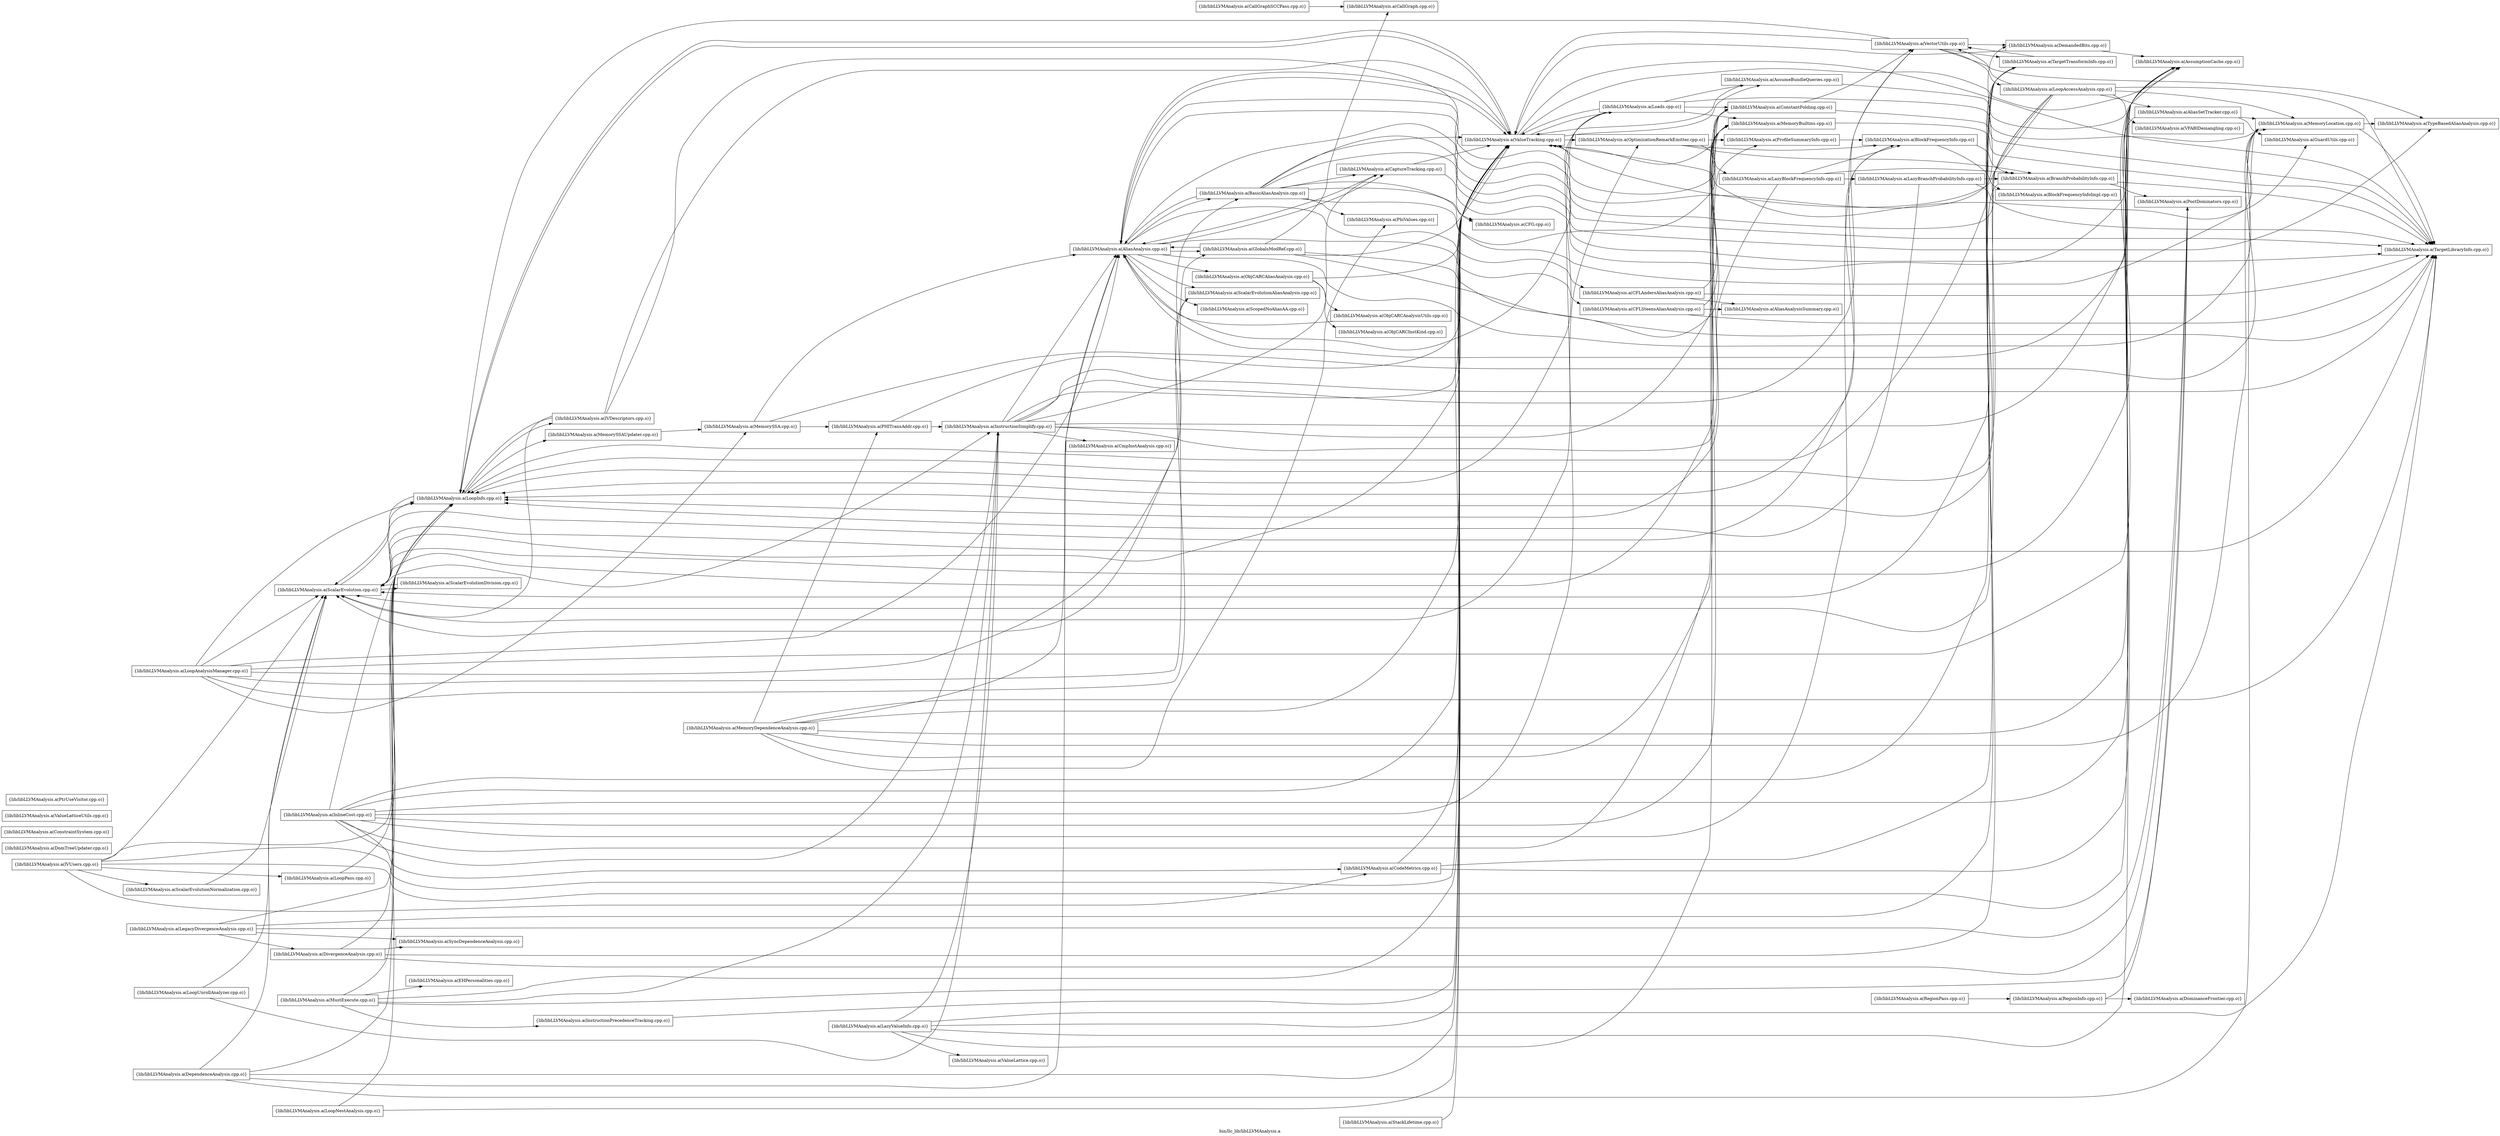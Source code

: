digraph "bin/llc_lib/libLLVMAnalysis.a" {
	label="bin/llc_lib/libLLVMAnalysis.a";
	rankdir=LR;

	Node0x5622ae59c5f8 [shape=record,shape=box,group=0,label="{lib/libLLVMAnalysis.a(TargetLibraryInfo.cpp.o)}"];
	Node0x5622ae599588 [shape=record,shape=box,group=0,label="{lib/libLLVMAnalysis.a(EHPersonalities.cpp.o)}"];
	Node0x5622ae582748 [shape=record,shape=box,group=0,label="{lib/libLLVMAnalysis.a(VectorUtils.cpp.o)}"];
	Node0x5622ae582748 -> Node0x5622ae5957f8;
	Node0x5622ae582748 -> Node0x5622ae5970f8;
	Node0x5622ae582748 -> Node0x5622ae593c28;
	Node0x5622ae582748 -> Node0x5622ae59aa78;
	Node0x5622ae582748 -> Node0x5622ae59b6f8;
	Node0x5622ae582748 -> Node0x5622ae5993a8;
	Node0x5622ae582748 -> Node0x5622ae581b68;
	Node0x5622ae59aa78 [shape=record,shape=box,group=0,label="{lib/libLLVMAnalysis.a(TargetTransformInfo.cpp.o)}"];
	Node0x5622ae59aa78 -> Node0x5622ae5957f8;
	Node0x5622ae59aa78 -> Node0x5622ae593c28;
	Node0x5622ae59aa78 -> Node0x5622ae582748;
	Node0x5622ae5993a8 [shape=record,shape=box,group=0,label="{lib/libLLVMAnalysis.a(ValueTracking.cpp.o)}"];
	Node0x5622ae5993a8 -> Node0x5622ae581258;
	Node0x5622ae5993a8 -> Node0x5622ae582018;
	Node0x5622ae5993a8 -> Node0x5622ae5957f8;
	Node0x5622ae5993a8 -> Node0x5622ae59c5f8;
	Node0x5622ae5993a8 -> Node0x5622ae599f88;
	Node0x5622ae5993a8 -> Node0x5622ae5984f8;
	Node0x5622ae5993a8 -> Node0x5622ae5835a8;
	Node0x5622ae5993a8 -> Node0x5622ae582068;
	Node0x5622ae58a538 [shape=record,shape=box,group=0,label="{lib/libLLVMAnalysis.a(ProfileSummaryInfo.cpp.o)}"];
	Node0x5622ae58a538 -> Node0x5622ae5898b8;
	Node0x5622ae581258 [shape=record,shape=box,group=0,label="{lib/libLLVMAnalysis.a(AliasAnalysis.cpp.o)}"];
	Node0x5622ae581258 -> Node0x5622ae5805d8;
	Node0x5622ae581258 -> Node0x5622ae581ca8;
	Node0x5622ae581258 -> Node0x5622ae582ba8;
	Node0x5622ae581258 -> Node0x5622ae583378;
	Node0x5622ae581258 -> Node0x5622ae599da8;
	Node0x5622ae581258 -> Node0x5622ae593228;
	Node0x5622ae581258 -> Node0x5622ae588a58;
	Node0x5622ae581258 -> Node0x5622ae59bc48;
	Node0x5622ae581258 -> Node0x5622ae59c5f8;
	Node0x5622ae581258 -> Node0x5622ae59b6f8;
	Node0x5622ae581258 -> Node0x5622ae599b78;
	Node0x5622ae581258 -> Node0x5622ae5993a8;
	Node0x5622ae5849f8 [shape=record,shape=box,group=0,label="{lib/libLLVMAnalysis.a(DomTreeUpdater.cpp.o)}"];
	Node0x5622ae5957f8 [shape=record,shape=box,group=0,label="{lib/libLLVMAnalysis.a(LoopInfo.cpp.o)}"];
	Node0x5622ae5957f8 -> Node0x5622ae596478;
	Node0x5622ae5957f8 -> Node0x5622ae593e08;
	Node0x5622ae5957f8 -> Node0x5622ae593c28;
	Node0x5622ae5957f8 -> Node0x5622ae5993a8;
	Node0x5622ae593c28 [shape=record,shape=box,group=0,label="{lib/libLLVMAnalysis.a(ScalarEvolution.cpp.o)}"];
	Node0x5622ae593c28 -> Node0x5622ae582018;
	Node0x5622ae593c28 -> Node0x5622ae5957f8;
	Node0x5622ae593c28 -> Node0x5622ae5973c8;
	Node0x5622ae593c28 -> Node0x5622ae586ed8;
	Node0x5622ae593c28 -> Node0x5622ae59cd28;
	Node0x5622ae593c28 -> Node0x5622ae59c5f8;
	Node0x5622ae593c28 -> Node0x5622ae5993a8;
	Node0x5622ae5805d8 [shape=record,shape=box,group=0,label="{lib/libLLVMAnalysis.a(BasicAliasAnalysis.cpp.o)}"];
	Node0x5622ae5805d8 -> Node0x5622ae581258;
	Node0x5622ae5805d8 -> Node0x5622ae582018;
	Node0x5622ae5805d8 -> Node0x5622ae582798;
	Node0x5622ae5805d8 -> Node0x5622ae583378;
	Node0x5622ae5805d8 -> Node0x5622ae597d78;
	Node0x5622ae5805d8 -> Node0x5622ae593228;
	Node0x5622ae5805d8 -> Node0x5622ae58a768;
	Node0x5622ae5805d8 -> Node0x5622ae59c5f8;
	Node0x5622ae5805d8 -> Node0x5622ae5993a8;
	Node0x5622ae581ca8 [shape=record,shape=box,group=0,label="{lib/libLLVMAnalysis.a(CFLAndersAliasAnalysis.cpp.o)}"];
	Node0x5622ae581ca8 -> Node0x5622ae583788;
	Node0x5622ae581ca8 -> Node0x5622ae597d78;
	Node0x5622ae581ca8 -> Node0x5622ae59c5f8;
	Node0x5622ae582ba8 [shape=record,shape=box,group=0,label="{lib/libLLVMAnalysis.a(CFLSteensAliasAnalysis.cpp.o)}"];
	Node0x5622ae582ba8 -> Node0x5622ae583788;
	Node0x5622ae582ba8 -> Node0x5622ae597d78;
	Node0x5622ae582ba8 -> Node0x5622ae59c5f8;
	Node0x5622ae583378 [shape=record,shape=box,group=0,label="{lib/libLLVMAnalysis.a(CaptureTracking.cpp.o)}"];
	Node0x5622ae583378 -> Node0x5622ae581258;
	Node0x5622ae583378 -> Node0x5622ae582798;
	Node0x5622ae583378 -> Node0x5622ae5993a8;
	Node0x5622ae599da8 [shape=record,shape=box,group=0,label="{lib/libLLVMAnalysis.a(GlobalsModRef.cpp.o)}"];
	Node0x5622ae599da8 -> Node0x5622ae581258;
	Node0x5622ae599da8 -> Node0x5622ae595ac8;
	Node0x5622ae599da8 -> Node0x5622ae597d78;
	Node0x5622ae599da8 -> Node0x5622ae59c5f8;
	Node0x5622ae599da8 -> Node0x5622ae5993a8;
	Node0x5622ae593228 [shape=record,shape=box,group=0,label="{lib/libLLVMAnalysis.a(MemoryLocation.cpp.o)}"];
	Node0x5622ae593228 -> Node0x5622ae59c5f8;
	Node0x5622ae593228 -> Node0x5622ae59b6f8;
	Node0x5622ae588a58 [shape=record,shape=box,group=0,label="{lib/libLLVMAnalysis.a(ObjCARCAliasAnalysis.cpp.o)}"];
	Node0x5622ae588a58 -> Node0x5622ae5882d8;
	Node0x5622ae588a58 -> Node0x5622ae587298;
	Node0x5622ae588a58 -> Node0x5622ae5993a8;
	Node0x5622ae59bc48 [shape=record,shape=box,group=0,label="{lib/libLLVMAnalysis.a(ScalarEvolutionAliasAnalysis.cpp.o)}"];
	Node0x5622ae59bc48 -> Node0x5622ae593c28;
	Node0x5622ae59b6f8 [shape=record,shape=box,group=0,label="{lib/libLLVMAnalysis.a(TypeBasedAliasAnalysis.cpp.o)}"];
	Node0x5622ae599b78 [shape=record,shape=box,group=0,label="{lib/libLLVMAnalysis.a(ScopedNoAliasAA.cpp.o)}"];
	Node0x5622ae582018 [shape=record,shape=box,group=0,label="{lib/libLLVMAnalysis.a(AssumptionCache.cpp.o)}"];
	Node0x5622ae582798 [shape=record,shape=box,group=0,label="{lib/libLLVMAnalysis.a(CFG.cpp.o)}"];
	Node0x5622ae597d78 [shape=record,shape=box,group=0,label="{lib/libLLVMAnalysis.a(MemoryBuiltins.cpp.o)}"];
	Node0x5622ae597d78 -> Node0x5622ae59c5f8;
	Node0x5622ae597d78 -> Node0x5622ae5993a8;
	Node0x5622ae58a768 [shape=record,shape=box,group=0,label="{lib/libLLVMAnalysis.a(PhiValues.cpp.o)}"];
	Node0x5622ae583788 [shape=record,shape=box,group=0,label="{lib/libLLVMAnalysis.a(AliasAnalysisSummary.cpp.o)}"];
	Node0x5622ae595ac8 [shape=record,shape=box,group=0,label="{lib/libLLVMAnalysis.a(CallGraph.cpp.o)}"];
	Node0x5622ae596478 [shape=record,shape=box,group=0,label="{lib/libLLVMAnalysis.a(IVDescriptors.cpp.o)}"];
	Node0x5622ae596478 -> Node0x5622ae5957f8;
	Node0x5622ae596478 -> Node0x5622ae5970f8;
	Node0x5622ae596478 -> Node0x5622ae593c28;
	Node0x5622ae596478 -> Node0x5622ae5993a8;
	Node0x5622ae593e08 [shape=record,shape=box,group=0,label="{lib/libLLVMAnalysis.a(MemorySSAUpdater.cpp.o)}"];
	Node0x5622ae593e08 -> Node0x5622ae594b28;
	Node0x5622ae5970f8 [shape=record,shape=box,group=0,label="{lib/libLLVMAnalysis.a(DemandedBits.cpp.o)}"];
	Node0x5622ae5970f8 -> Node0x5622ae582018;
	Node0x5622ae5970f8 -> Node0x5622ae5993a8;
	Node0x5622ae5973c8 [shape=record,shape=box,group=0,label="{lib/libLLVMAnalysis.a(ConstantFolding.cpp.o)}"];
	Node0x5622ae5973c8 -> Node0x5622ae59c5f8;
	Node0x5622ae5973c8 -> Node0x5622ae5993a8;
	Node0x5622ae5973c8 -> Node0x5622ae582748;
	Node0x5622ae594b28 [shape=record,shape=box,group=0,label="{lib/libLLVMAnalysis.a(MemorySSA.cpp.o)}"];
	Node0x5622ae594b28 -> Node0x5622ae581258;
	Node0x5622ae594b28 -> Node0x5622ae593228;
	Node0x5622ae594b28 -> Node0x5622ae5874c8;
	Node0x5622ae5874c8 [shape=record,shape=box,group=0,label="{lib/libLLVMAnalysis.a(PHITransAddr.cpp.o)}"];
	Node0x5622ae5874c8 -> Node0x5622ae586ed8;
	Node0x5622ae5874c8 -> Node0x5622ae5993a8;
	Node0x5622ae5882d8 [shape=record,shape=box,group=0,label="{lib/libLLVMAnalysis.a(ObjCARCAnalysisUtils.cpp.o)}"];
	Node0x5622ae5882d8 -> Node0x5622ae581258;
	Node0x5622ae587298 [shape=record,shape=box,group=0,label="{lib/libLLVMAnalysis.a(ObjCARCInstKind.cpp.o)}"];
	Node0x5622ae586ed8 [shape=record,shape=box,group=0,label="{lib/libLLVMAnalysis.a(InstructionSimplify.cpp.o)}"];
	Node0x5622ae586ed8 -> Node0x5622ae581258;
	Node0x5622ae586ed8 -> Node0x5622ae582018;
	Node0x5622ae586ed8 -> Node0x5622ae583378;
	Node0x5622ae586ed8 -> Node0x5622ae597d78;
	Node0x5622ae586ed8 -> Node0x5622ae5973c8;
	Node0x5622ae586ed8 -> Node0x5622ae58b488;
	Node0x5622ae586ed8 -> Node0x5622ae59c5f8;
	Node0x5622ae586ed8 -> Node0x5622ae5993a8;
	Node0x5622ae586ed8 -> Node0x5622ae582748;
	Node0x5622ae58b488 [shape=record,shape=box,group=0,label="{lib/libLLVMAnalysis.a(CmpInstAnalysis.cpp.o)}"];
	Node0x5622ae5898b8 [shape=record,shape=box,group=0,label="{lib/libLLVMAnalysis.a(BlockFrequencyInfo.cpp.o)}"];
	Node0x5622ae5898b8 -> Node0x5622ae5957f8;
	Node0x5622ae5898b8 -> Node0x5622ae589638;
	Node0x5622ae5898b8 -> Node0x5622ae593e58;
	Node0x5622ae589638 [shape=record,shape=box,group=0,label="{lib/libLLVMAnalysis.a(BranchProbabilityInfo.cpp.o)}"];
	Node0x5622ae589638 -> Node0x5622ae5957f8;
	Node0x5622ae589638 -> Node0x5622ae589188;
	Node0x5622ae589638 -> Node0x5622ae59c5f8;
	Node0x5622ae593e58 [shape=record,shape=box,group=0,label="{lib/libLLVMAnalysis.a(BlockFrequencyInfoImpl.cpp.o)}"];
	Node0x5622ae589188 [shape=record,shape=box,group=0,label="{lib/libLLVMAnalysis.a(PostDominators.cpp.o)}"];
	Node0x5622ae59cd28 [shape=record,shape=box,group=0,label="{lib/libLLVMAnalysis.a(ScalarEvolutionDivision.cpp.o)}"];
	Node0x5622ae59cd28 -> Node0x5622ae593c28;
	Node0x5622ae599f88 [shape=record,shape=box,group=0,label="{lib/libLLVMAnalysis.a(Loads.cpp.o)}"];
	Node0x5622ae599f88 -> Node0x5622ae581258;
	Node0x5622ae599f88 -> Node0x5622ae5957f8;
	Node0x5622ae599f88 -> Node0x5622ae597d78;
	Node0x5622ae599f88 -> Node0x5622ae5973c8;
	Node0x5622ae599f88 -> Node0x5622ae593228;
	Node0x5622ae599f88 -> Node0x5622ae593c28;
	Node0x5622ae599f88 -> Node0x5622ae5993a8;
	Node0x5622ae599f88 -> Node0x5622ae5984f8;
	Node0x5622ae5984f8 [shape=record,shape=box,group=0,label="{lib/libLLVMAnalysis.a(AssumeBundleQueries.cpp.o)}"];
	Node0x5622ae5984f8 -> Node0x5622ae582018;
	Node0x5622ae5984f8 -> Node0x5622ae5993a8;
	Node0x5622ae5835a8 [shape=record,shape=box,group=0,label="{lib/libLLVMAnalysis.a(OptimizationRemarkEmitter.cpp.o)}"];
	Node0x5622ae5835a8 -> Node0x5622ae58a538;
	Node0x5622ae5835a8 -> Node0x5622ae5898b8;
	Node0x5622ae5835a8 -> Node0x5622ae589638;
	Node0x5622ae5835a8 -> Node0x5622ae583cd8;
	Node0x5622ae582068 [shape=record,shape=box,group=0,label="{lib/libLLVMAnalysis.a(GuardUtils.cpp.o)}"];
	Node0x5622ae583cd8 [shape=record,shape=box,group=0,label="{lib/libLLVMAnalysis.a(LazyBlockFrequencyInfo.cpp.o)}"];
	Node0x5622ae583cd8 -> Node0x5622ae5957f8;
	Node0x5622ae583cd8 -> Node0x5622ae5898b8;
	Node0x5622ae583cd8 -> Node0x5622ae589638;
	Node0x5622ae583cd8 -> Node0x5622ae583058;
	Node0x5622ae583058 [shape=record,shape=box,group=0,label="{lib/libLLVMAnalysis.a(LazyBranchProbabilityInfo.cpp.o)}"];
	Node0x5622ae583058 -> Node0x5622ae5957f8;
	Node0x5622ae583058 -> Node0x5622ae589638;
	Node0x5622ae583058 -> Node0x5622ae59c5f8;
	Node0x5622ae581b68 [shape=record,shape=box,group=0,label="{lib/libLLVMAnalysis.a(LoopAccessAnalysis.cpp.o)}"];
	Node0x5622ae581b68 -> Node0x5622ae581258;
	Node0x5622ae581b68 -> Node0x5622ae5957f8;
	Node0x5622ae581b68 -> Node0x5622ae593228;
	Node0x5622ae581b68 -> Node0x5622ae593c28;
	Node0x5622ae581b68 -> Node0x5622ae59c5f8;
	Node0x5622ae581b68 -> Node0x5622ae5993a8;
	Node0x5622ae581b68 -> Node0x5622ae582748;
	Node0x5622ae581b68 -> Node0x5622ae585d08;
	Node0x5622ae581b68 -> Node0x5622ae5854e8;
	Node0x5622ae585d08 [shape=record,shape=box,group=0,label="{lib/libLLVMAnalysis.a(AliasSetTracker.cpp.o)}"];
	Node0x5622ae585d08 -> Node0x5622ae581258;
	Node0x5622ae585d08 -> Node0x5622ae593228;
	Node0x5622ae585d08 -> Node0x5622ae582068;
	Node0x5622ae5854e8 [shape=record,shape=box,group=0,label="{lib/libLLVMAnalysis.a(VFABIDemangling.cpp.o)}"];
	Node0x5622ae58d508 [shape=record,shape=box,group=0,label="{lib/libLLVMAnalysis.a(DominanceFrontier.cpp.o)}"];
	Node0x5622ae58ba78 [shape=record,shape=box,group=0,label="{lib/libLLVMAnalysis.a(IVUsers.cpp.o)}"];
	Node0x5622ae58ba78 -> Node0x5622ae582018;
	Node0x5622ae58ba78 -> Node0x5622ae5957f8;
	Node0x5622ae58ba78 -> Node0x5622ae593c28;
	Node0x5622ae58ba78 -> Node0x5622ae5993a8;
	Node0x5622ae58ba78 -> Node0x5622ae58c4c8;
	Node0x5622ae58ba78 -> Node0x5622ae58ac18;
	Node0x5622ae58ba78 -> Node0x5622ae599538;
	Node0x5622ae599768 [shape=record,shape=box,group=0,label="{lib/libLLVMAnalysis.a(MemoryDependenceAnalysis.cpp.o)}"];
	Node0x5622ae599768 -> Node0x5622ae581258;
	Node0x5622ae599768 -> Node0x5622ae582018;
	Node0x5622ae599768 -> Node0x5622ae597d78;
	Node0x5622ae599768 -> Node0x5622ae593228;
	Node0x5622ae599768 -> Node0x5622ae5874c8;
	Node0x5622ae599768 -> Node0x5622ae58a768;
	Node0x5622ae599768 -> Node0x5622ae59c5f8;
	Node0x5622ae599768 -> Node0x5622ae5993a8;
	Node0x5622ae58c4c8 [shape=record,shape=box,group=0,label="{lib/libLLVMAnalysis.a(LoopPass.cpp.o)}"];
	Node0x5622ae58c4c8 -> Node0x5622ae5957f8;
	Node0x5622ae58ac18 [shape=record,shape=box,group=0,label="{lib/libLLVMAnalysis.a(ScalarEvolutionNormalization.cpp.o)}"];
	Node0x5622ae58ac18 -> Node0x5622ae593c28;
	Node0x5622ae599538 [shape=record,shape=box,group=0,label="{lib/libLLVMAnalysis.a(CodeMetrics.cpp.o)}"];
	Node0x5622ae599538 -> Node0x5622ae582018;
	Node0x5622ae599538 -> Node0x5622ae59aa78;
	Node0x5622ae599538 -> Node0x5622ae5993a8;
	Node0x5622ae59ff28 [shape=record,shape=box,group=0,label="{lib/libLLVMAnalysis.a(StackLifetime.cpp.o)}"];
	Node0x5622ae59ff28 -> Node0x5622ae5993a8;
	Node0x5622ae5a1558 [shape=record,shape=box,group=0,label="{lib/libLLVMAnalysis.a(InlineCost.cpp.o)}"];
	Node0x5622ae5a1558 -> Node0x5622ae582018;
	Node0x5622ae5a1558 -> Node0x5622ae5957f8;
	Node0x5622ae5a1558 -> Node0x5622ae5973c8;
	Node0x5622ae5a1558 -> Node0x5622ae586ed8;
	Node0x5622ae5a1558 -> Node0x5622ae58a538;
	Node0x5622ae5a1558 -> Node0x5622ae5898b8;
	Node0x5622ae5a1558 -> Node0x5622ae59aa78;
	Node0x5622ae5a1558 -> Node0x5622ae5993a8;
	Node0x5622ae5a1558 -> Node0x5622ae5835a8;
	Node0x5622ae5a1558 -> Node0x5622ae599538;
	Node0x5622ae585948 [shape=record,shape=box,group=0,label="{lib/libLLVMAnalysis.a(CallGraphSCCPass.cpp.o)}"];
	Node0x5622ae585948 -> Node0x5622ae595ac8;
	Node0x5622ae587248 [shape=record,shape=box,group=0,label="{lib/libLLVMAnalysis.a(LoopAnalysisManager.cpp.o)}"];
	Node0x5622ae587248 -> Node0x5622ae581258;
	Node0x5622ae587248 -> Node0x5622ae5805d8;
	Node0x5622ae587248 -> Node0x5622ae582018;
	Node0x5622ae587248 -> Node0x5622ae599da8;
	Node0x5622ae587248 -> Node0x5622ae5957f8;
	Node0x5622ae587248 -> Node0x5622ae594b28;
	Node0x5622ae587248 -> Node0x5622ae593c28;
	Node0x5622ae587248 -> Node0x5622ae59bc48;
	Node0x5622ae585498 [shape=record,shape=box,group=0,label="{lib/libLLVMAnalysis.a(LazyValueInfo.cpp.o)}"];
	Node0x5622ae585498 -> Node0x5622ae582018;
	Node0x5622ae585498 -> Node0x5622ae5973c8;
	Node0x5622ae585498 -> Node0x5622ae586ed8;
	Node0x5622ae585498 -> Node0x5622ae59c5f8;
	Node0x5622ae585498 -> Node0x5622ae5993a8;
	Node0x5622ae585498 -> Node0x5622ae585858;
	Node0x5622ae587888 [shape=record,shape=box,group=0,label="{lib/libLLVMAnalysis.a(ConstraintSystem.cpp.o)}"];
	Node0x5622ae585858 [shape=record,shape=box,group=0,label="{lib/libLLVMAnalysis.a(ValueLattice.cpp.o)}"];
	Node0x5622ae58ffd8 [shape=record,shape=box,group=0,label="{lib/libLLVMAnalysis.a(InstructionPrecedenceTracking.cpp.o)}"];
	Node0x5622ae58ffd8 -> Node0x5622ae5993a8;
	Node0x5622ae5862a8 [shape=record,shape=box,group=0,label="{lib/libLLVMAnalysis.a(MustExecute.cpp.o)}"];
	Node0x5622ae5862a8 -> Node0x5622ae599588;
	Node0x5622ae5862a8 -> Node0x5622ae5957f8;
	Node0x5622ae5862a8 -> Node0x5622ae586ed8;
	Node0x5622ae5862a8 -> Node0x5622ae589188;
	Node0x5622ae5862a8 -> Node0x5622ae5993a8;
	Node0x5622ae5862a8 -> Node0x5622ae58ffd8;
	Node0x5622ae587978 [shape=record,shape=box,group=0,label="{lib/libLLVMAnalysis.a(DependenceAnalysis.cpp.o)}"];
	Node0x5622ae587978 -> Node0x5622ae581258;
	Node0x5622ae587978 -> Node0x5622ae5957f8;
	Node0x5622ae587978 -> Node0x5622ae593228;
	Node0x5622ae587978 -> Node0x5622ae593c28;
	Node0x5622ae587978 -> Node0x5622ae5993a8;
	Node0x5622ae57f9f8 [shape=record,shape=box,group=0,label="{lib/libLLVMAnalysis.a(LoopNestAnalysis.cpp.o)}"];
	Node0x5622ae57f9f8 -> Node0x5622ae5957f8;
	Node0x5622ae57f9f8 -> Node0x5622ae5993a8;
	Node0x5622ae59a078 [shape=record,shape=box,group=0,label="{lib/libLLVMAnalysis.a(LoopUnrollAnalyzer.cpp.o)}"];
	Node0x5622ae59a078 -> Node0x5622ae586ed8;
	Node0x5622ae59a078 -> Node0x5622ae593c28;
	Node0x5622ae598548 [shape=record,shape=box,group=0,label="{lib/libLLVMAnalysis.a(LegacyDivergenceAnalysis.cpp.o)}"];
	Node0x5622ae598548 -> Node0x5622ae5957f8;
	Node0x5622ae598548 -> Node0x5622ae589188;
	Node0x5622ae598548 -> Node0x5622ae59aa78;
	Node0x5622ae598548 -> Node0x5622ae597fa8;
	Node0x5622ae598548 -> Node0x5622ae597aa8;
	Node0x5622ae597fa8 [shape=record,shape=box,group=0,label="{lib/libLLVMAnalysis.a(SyncDependenceAnalysis.cpp.o)}"];
	Node0x5622ae597aa8 [shape=record,shape=box,group=0,label="{lib/libLLVMAnalysis.a(DivergenceAnalysis.cpp.o)}"];
	Node0x5622ae597aa8 -> Node0x5622ae5957f8;
	Node0x5622ae597aa8 -> Node0x5622ae589188;
	Node0x5622ae597aa8 -> Node0x5622ae59aa78;
	Node0x5622ae597aa8 -> Node0x5622ae597fa8;
	Node0x5622ae598bd8 [shape=record,shape=box,group=0,label="{lib/libLLVMAnalysis.a(ValueLatticeUtils.cpp.o)}"];
	Node0x5622ae597918 [shape=record,shape=box,group=0,label="{lib/libLLVMAnalysis.a(PtrUseVisitor.cpp.o)}"];
	Node0x5622ae5816b8 [shape=record,shape=box,group=0,label="{lib/libLLVMAnalysis.a(RegionInfo.cpp.o)}"];
	Node0x5622ae5816b8 -> Node0x5622ae589188;
	Node0x5622ae5816b8 -> Node0x5622ae58d508;
	Node0x5622ae5a09c8 [shape=record,shape=box,group=0,label="{lib/libLLVMAnalysis.a(RegionPass.cpp.o)}"];
	Node0x5622ae5a09c8 -> Node0x5622ae5816b8;
}

